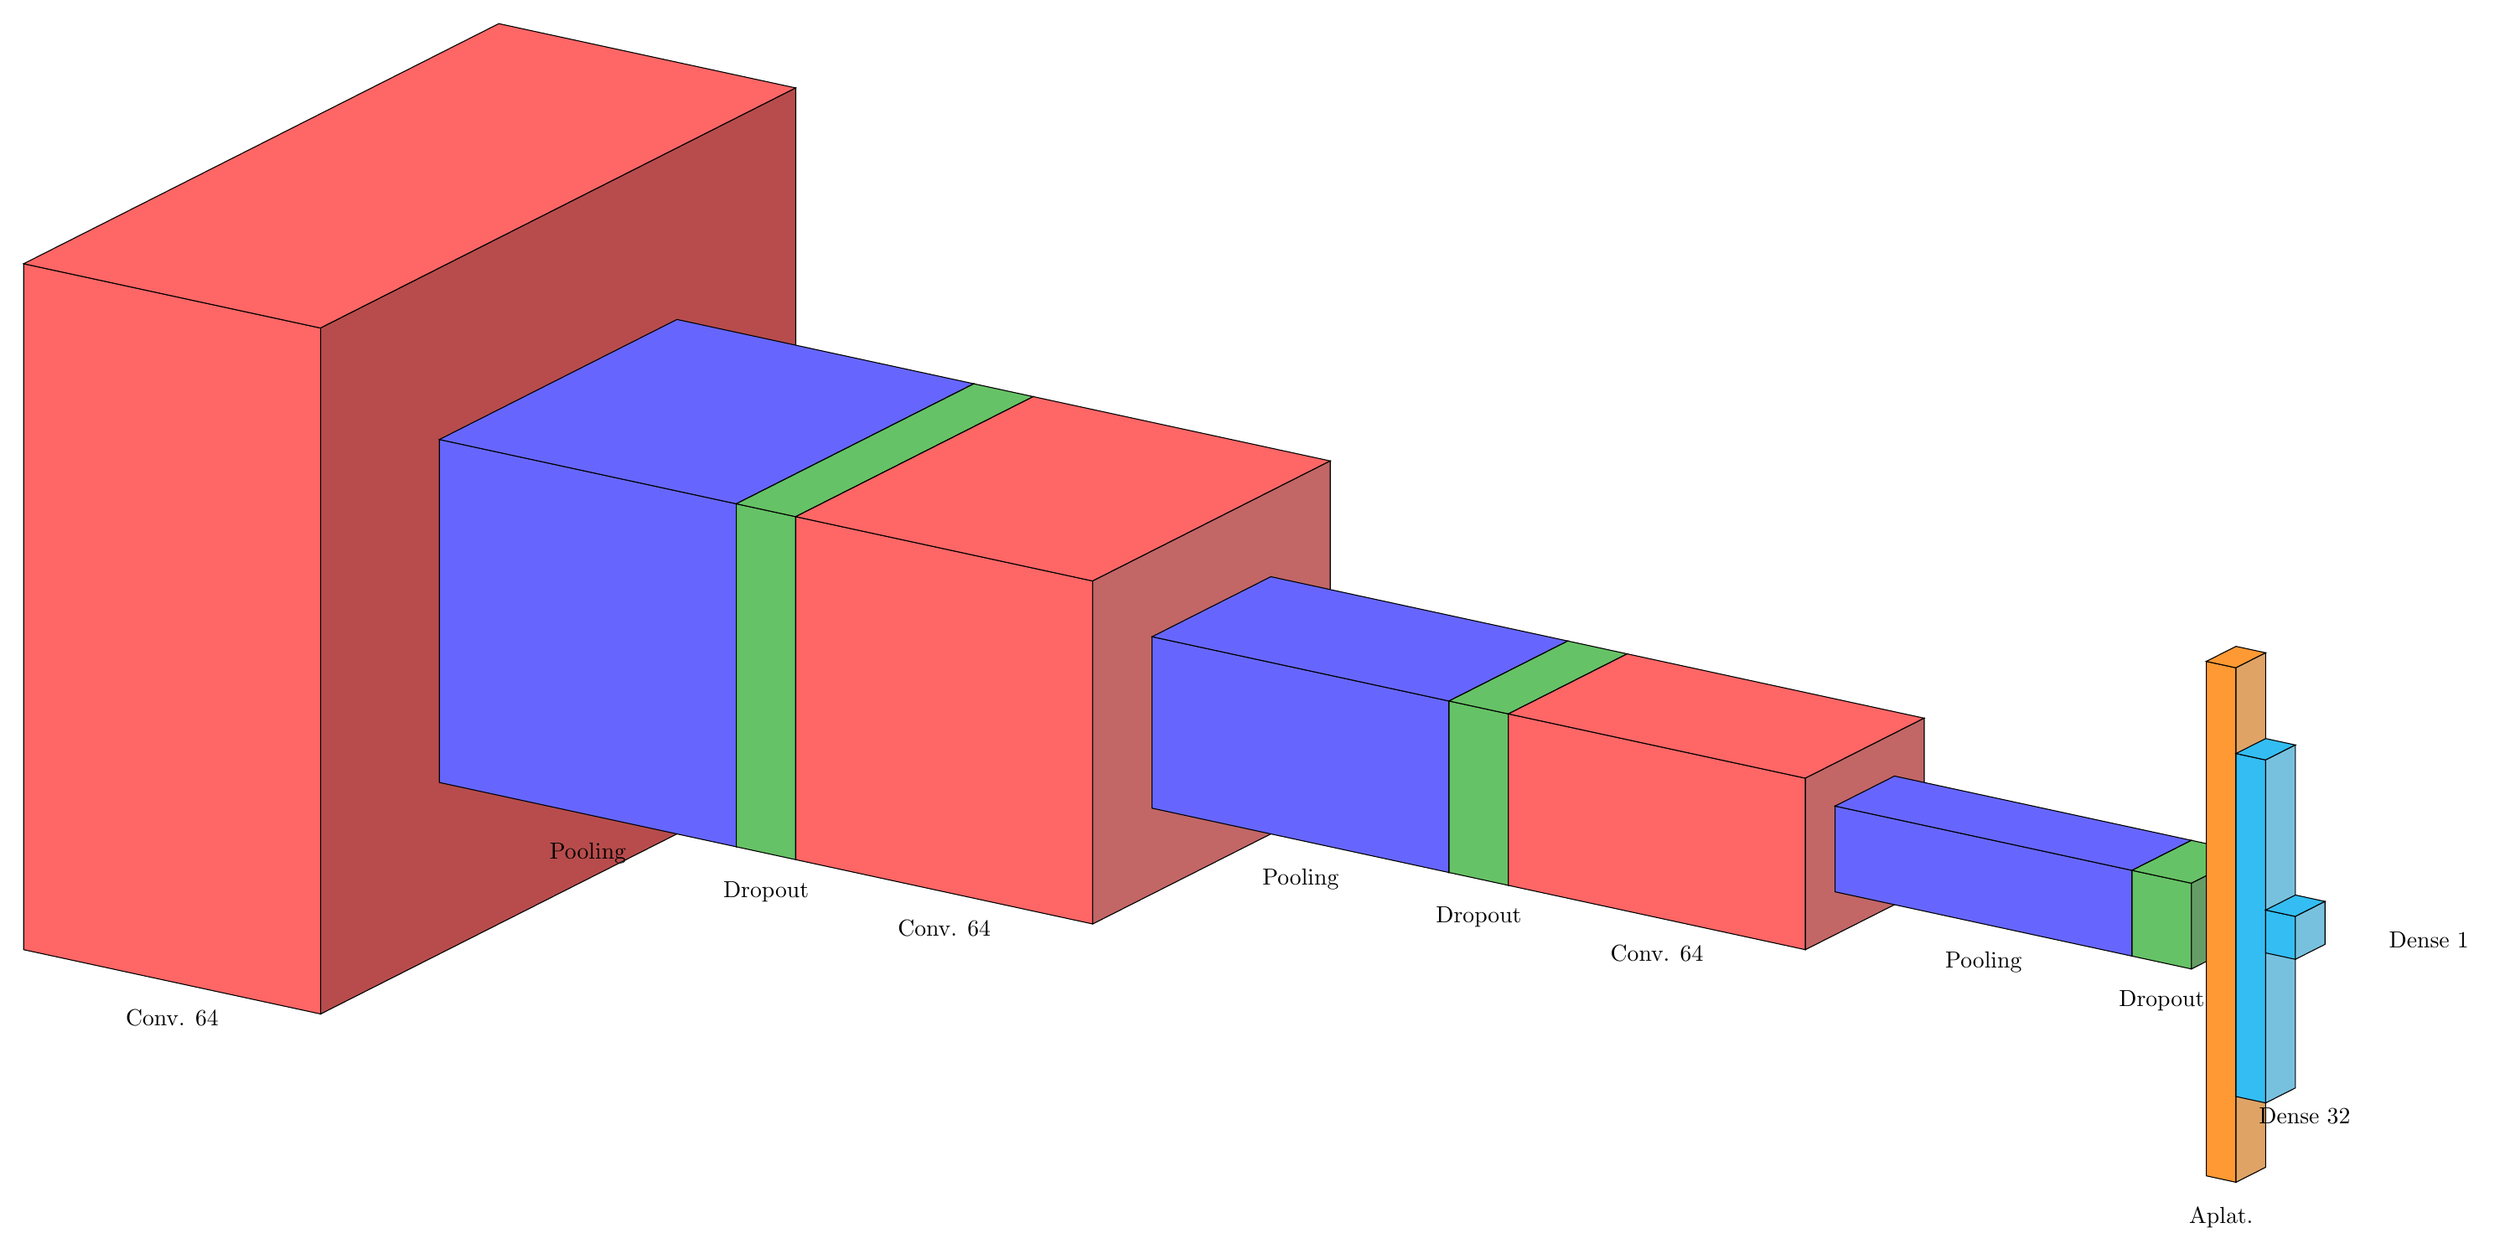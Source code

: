 
\begin{tikzpicture}[yscale=1.3,xscale=0.9,yslant=.35,nodes={font=},z={([yslant=-.5]1,0)}]

% Convolution64
    \def\A{0}  % A, B, C position
    \def\B{0}  
    \def\C{0}   
    \def\X{8}  % X, Y, Z size
    \def\Y{8}
    \def\Z{5}
    \draw[thin,fill=red!60]  ($(\A,\B,\C) + (-\X/2,-\Y/2,0)$)  -- ++ (0,\Y,0) -- ++ (0,0,\Z) -- ++ (0,-\Y,0) -- cycle;
    \draw[thin,fill=red!60] ($(\A,\B,\C) + (-\X/2,\Y/2,0)$) to ++ (\X,0,0) -- ++ (0,0,\Z) -- ++ (-\X,0,0) -- cycle;
    \draw[thin,fill=red!60!black!70]  ($(\A,\B,\C) + (-\X/2,-\Y/2,\Z)$)  -- ++ (0,\Y,0) --++ (\X,0,0) --++ (0,-\Y,0) -- cycle;
   \node[below=2ex] at ($(\A-\X/2,\B-\Y/2,\C+\Z/2)$) {Conv. 64};

% Pool
    \def\A{0}  % A, B, C position
    \def\B{0}  
    \def\C{5}   
    \def\X{4}  % X, Y, Z size
    \def\Y{4}
    \def\Z{5}
    \draw[thin,fill=blue!60]  ($(\A,\B,\C) + (-\X/2,-\Y/2,0)$)  -- ++ (0,\Y,0) -- ++ (0,0,\Z) -- ++ (0,-\Y,0) -- cycle;
    \draw[thin,fill=blue!60] ($(\A,\B,\C) + (-\X/2,\Y/2,0)$) to ++ (\X,0,0) -- ++ (0,0,\Z) -- ++ (-\X,0,0) -- cycle;
    \draw[thin,fill=blue!60!black!60]  ($(\A,\B,\C) + (-\X/2,-\Y/2,\Z)$)  -- ++ (0,\Y,0) --++ (\X,0,0) --++ (0,-\Y,0) -- cycle;
   \node[below=2ex] at ($(\A-\X/2,\B-\Y/2,\C+\Z/2)$) {Pooling};

% Dropout
    \def\A{0}  % A, B, C position
    \def\B{0}  
    \def\C{10}   
    \def\X{4}  % X, Y, Z size
    \def\Y{4}
    \def\Z{1}
    \draw[thin,fill=green!60!black!60]  ($(\A,\B,\C) + (-\X/2,-\Y/2,0)$)  -- ++ (0,\Y,0) -- ++ (0,0,\Z) -- ++ (0,-\Y,0) -- cycle;
    \draw[thin,fill=green!60!black!60] ($(\A,\B,\C) + (-\X/2,\Y/2,0)$) to ++ (\X,0,0) -- ++ (0,0,\Z) -- ++ (-\X,0,0) -- cycle;
    \draw[thin,fill=green!60!black!60!black!60]  ($(\A,\B,\C) + (-\X/2,-\Y/2,\Z)$)  -- ++ (0,\Y,0) --++ (\X,0,0) --++ (0,-\Y,0) -- cycle;
   \node[below=2ex] at ($(\A-\X/2,\B-\Y/2,\C+\Z/2)$) {Dropout};


% Convolution64
    \def\A{0}  % A, B, C position
    \def\B{0}  
    \def\C{11}   
    \def\X{4}  % X, Y, Z size
    \def\Y{4}
    \def\Z{5}
    \draw[thin,fill=red!60]  ($(\A,\B,\C) + (-\X/2,-\Y/2,0)$)  -- ++ (0,\Y,0) -- ++ (0,0,\Z) -- ++ (0,-\Y,0) -- cycle;
    \draw[thin,fill=red!60] ($(\A,\B,\C) + (-\X/2,\Y/2,0)$) to ++ (\X,0,0) -- ++ (0,0,\Z) -- ++ (-\X,0,0) -- cycle;
    \draw[thin,fill=red!60!black!60]  ($(\A,\B,\C) + (-\X/2,-\Y/2,\Z)$)  -- ++ (0,\Y,0) --++ (\X,0,0) --++ (0,-\Y,0) -- cycle;
   \node[below=2ex] at ($(\A-\X/2,\B-\Y/2,\C+\Z/2)$) {Conv. 64};


% Pooling
    \def\A{0}  % A, B, C position
    \def\B{0}  
    \def\C{16}   
    \def\X{2}  % X, Y, Z size
    \def\Y{2}
    \def\Z{5}
    \draw[thin,fill=blue!60]  ($(\A,\B,\C) + (-\X/2,-\Y/2,0)$)  -- ++ (0,\Y,0) -- ++ (0,0,\Z) -- ++ (0,-\Y,0) -- cycle;
    \draw[thin,fill=blue!60] ($(\A,\B,\C) + (-\X/2,\Y/2,0)$) to ++ (\X,0,0) -- ++ (0,0,\Z) -- ++ (-\X,0,0) -- cycle;
    \draw[thin,fill=blue!60!black!60]  ($(\A,\B,\C) + (-\X/2,-\Y/2,\Z)$)  -- ++ (0,\Y,0) --++ (\X,0,0) --++ (0,-\Y,0) -- cycle;
   \node[below=2ex] at ($(\A-\X/2,\B-\Y/2,\C+\Z/2)$) {Pooling};

% Dropout
    \def\A{0}  % A, B, C position
    \def\B{0}  
    \def\C{21}   
    \def\X{2}  % X, Y, Z size
    \def\Y{2}
    \def\Z{1}
    \draw[thin,fill=green!60!black!60]  ($(\A,\B,\C) + (-\X/2,-\Y/2,0)$)  -- ++ (0,\Y,0) -- ++ (0,0,\Z) -- ++ (0,-\Y,0) -- cycle;
    \draw[thin,fill=green!60!black!60] ($(\A,\B,\C) + (-\X/2,\Y/2,0)$) to ++ (\X,0,0) -- ++ (0,0,\Z) -- ++ (-\X,0,0) -- cycle;
    \draw[thin,fill=green!60!black!60!black!60]  ($(\A,\B,\C) + (-\X/2,-\Y/2,\Z)$)  -- ++ (0,\Y,0) --++ (\X,0,0) --++ (0,-\Y,0) -- cycle;
   \node[below=2ex] at ($(\A-\X/2,\B-\Y/2,\C+\Z/2)$) {Dropout};


% Convolution64
    \def\A{0}  % A, B, C position
    \def\B{0}  
    \def\C{22}   
    \def\X{2}  % X, Y, Z size
    \def\Y{2}
    \def\Z{5}
    \draw[thin,fill=red!60]  ($(\A,\B,\C) + (-\X/2,-\Y/2,0)$)  -- ++ (0,\Y,0) -- ++ (0,0,\Z) -- ++ (0,-\Y,0) -- cycle;
    \draw[thin,fill=red!60] ($(\A,\B,\C) + (-\X/2,\Y/2,0)$) to ++ (\X,0,0) -- ++ (0,0,\Z) -- ++ (-\X,0,0) -- cycle;
    \draw[thin,fill=red!60!black!60]  ($(\A,\B,\C) + (-\X/2,-\Y/2,\Z)$)  -- ++ (0,\Y,0) --++ (\X,0,0) --++ (0,-\Y,0) -- cycle;
   \node[below=2ex] at ($(\A-\X/2,\B-\Y/2,\C+\Z/2)$) {Conv. 64};


% Pooling
    \def\A{0}  % A, B, C position
    \def\B{0}  
    \def\C{27}   
    \def\X{1}  % X, Y, Z size
    \def\Y{1}
    \def\Z{5}
    \draw[thin,fill=blue!60]  ($(\A,\B,\C) + (-\X/2,-\Y/2,0)$)  -- ++ (0,\Y,0) -- ++ (0,0,\Z) -- ++ (0,-\Y,0) -- cycle;
    \draw[thin,fill=blue!60] ($(\A,\B,\C) + (-\X/2,\Y/2,0)$) to ++ (\X,0,0) -- ++ (0,0,\Z) -- ++ (-\X,0,0) -- cycle;
    \draw[thin,fill=blue!60!black!60]  ($(\A,\B,\C) + (-\X/2,-\Y/2,\Z)$)  -- ++ (0,\Y,0) --++ (\X,0,0) --++ (0,-\Y,0) -- cycle;
   \node[below=2ex] at ($(\A-\X/2,\B-\Y/2,\C+\Z/2)$) {Pooling};

% Dropout
    \def\A{0}  % A, B, C position
    \def\B{0}  
    \def\C{32}   
    \def\X{1}  % X, Y, Z size
    \def\Y{1}
    \def\Z{1}
    \draw[thin,fill=green!60!black!60]  ($(\A,\B,\C) + (-\X/2,-\Y/2,0)$)  -- ++ (0,\Y,0) -- ++ (0,0,\Z) -- ++ (0,-\Y,0) -- cycle;
    \draw[thin,fill=green!60!black!60] ($(\A,\B,\C) + (-\X/2,\Y/2,0)$) to ++ (\X,0,0) -- ++ (0,0,\Z) -- ++ (-\X,0,0) -- cycle;
    \draw[thin,fill=green!60!black!60!black!60]  ($(\A,\B,\C) + (-\X/2,-\Y/2,\Z)$)  -- ++ (0,\Y,0) --++ (\X,0,0) --++ (0,-\Y,0) -- cycle;
   \node[below=2ex] at ($(\A-\X/2,\B-\Y/2,\C+\Z/2)$) {Dropout};


% Applatissement
    \def\A{0}  % A, B, C position
    \def\B{0}  
    \def\C{33}   
    \def\X{0.5}  % X, Y, Z size
    \def\Y{6}
    \def\Z{0.5}
    \draw[thin,fill=orange!80]  ($(\A,\B,\C) + (-\X/2,-\Y/2,0)$)  -- ++ (0,\Y,0) -- ++ (0,0,\Z) -- ++ (0,-\Y,0) -- cycle;
    \draw[thin,fill=orange!80] ($(\A,\B,\C) + (-\X/2,\Y/2,0)$) to ++ (\X,0,0) -- ++ (0,0,\Z) -- ++ (-\X,0,0) -- cycle;
    \draw[thin,fill=orange!80!black!60]  ($(\A,\B,\C) + (-\X/2,-\Y/2,\Z)$)  -- ++ (0,\Y,0) --++ (\X,0,0) --++ (0,-\Y,0) -- cycle;
   \node[below=2ex] at ($(\A-\X/2,\B-\Y/2,\C+\Z/2)$) {Aplat.};

% Dense 32
    \def\A{0}  % A, B, C position
    \def\B{0}  
    \def\C{33.5}   
    \def\X{0.5}  % X, Y, Z size
    \def\Y{4}
    \def\Z{0.5}
    \draw[thin,fill=cyan!80]  ($(\A,\B,\C) + (-\X/2,-\Y/2,0)$)  -- ++ (0,\Y,0) -- ++ (0,0,\Z) -- ++ (0,-\Y,0) -- cycle;
    \draw[thin,fill=cyan!80] ($(\A,\B,\C) + (-\X/2,\Y/2,0)$) to ++ (\X,0,0) -- ++ (0,0,\Z) -- ++ (-\X,0,0) -- cycle;
    \draw[thin,fill=cyan!80!black!60]  ($(\A,\B,\C) + (-\X/2,-\Y/2,\Z)$)  -- ++ (0,\Y,0) --++ (\X,0,0) --++ (0,-\Y,0) -- cycle;
   \node[below right] at ($(\A-\X/2,\B-\Y/2,\C+\Z/2)$) {Dense 32};

% Dense 1
    \def\A{0}  % A, B, C position
    \def\B{0}  
    \def\C{34}   
    \def\X{0.5}  % X, Y, Z size
    \def\Y{0.5}
    \def\Z{0.5}
    \draw[thin,fill=cyan!80]  ($(\A,\B,\C) + (-\X/2,-\Y/2,0)$)  -- ++ (0,\Y,0) -- ++ (0,0,\Z) -- ++ (0,-\Y,0) -- cycle;
    \draw[thin,fill=cyan!80] ($(\A,\B,\C) + (-\X/2,\Y/2,0)$) to ++ (\X,0,0) -- ++ (0,0,\Z) -- ++ (-\X,0,0) -- cycle;
    \draw[thin,fill=cyan!80!black!60]  ($(\A,\B,\C) + (-\X/2,-\Y/2,\Z)$)  -- ++ (0,\Y,0) --++ (\X,0,0) --++ (0,-\Y,0) -- cycle;
   \node[below] at ($(\A+\X/2,\B+\Y/2,\C+\Z/2+2)$) {Dense 1};
\end{tikzpicture}
